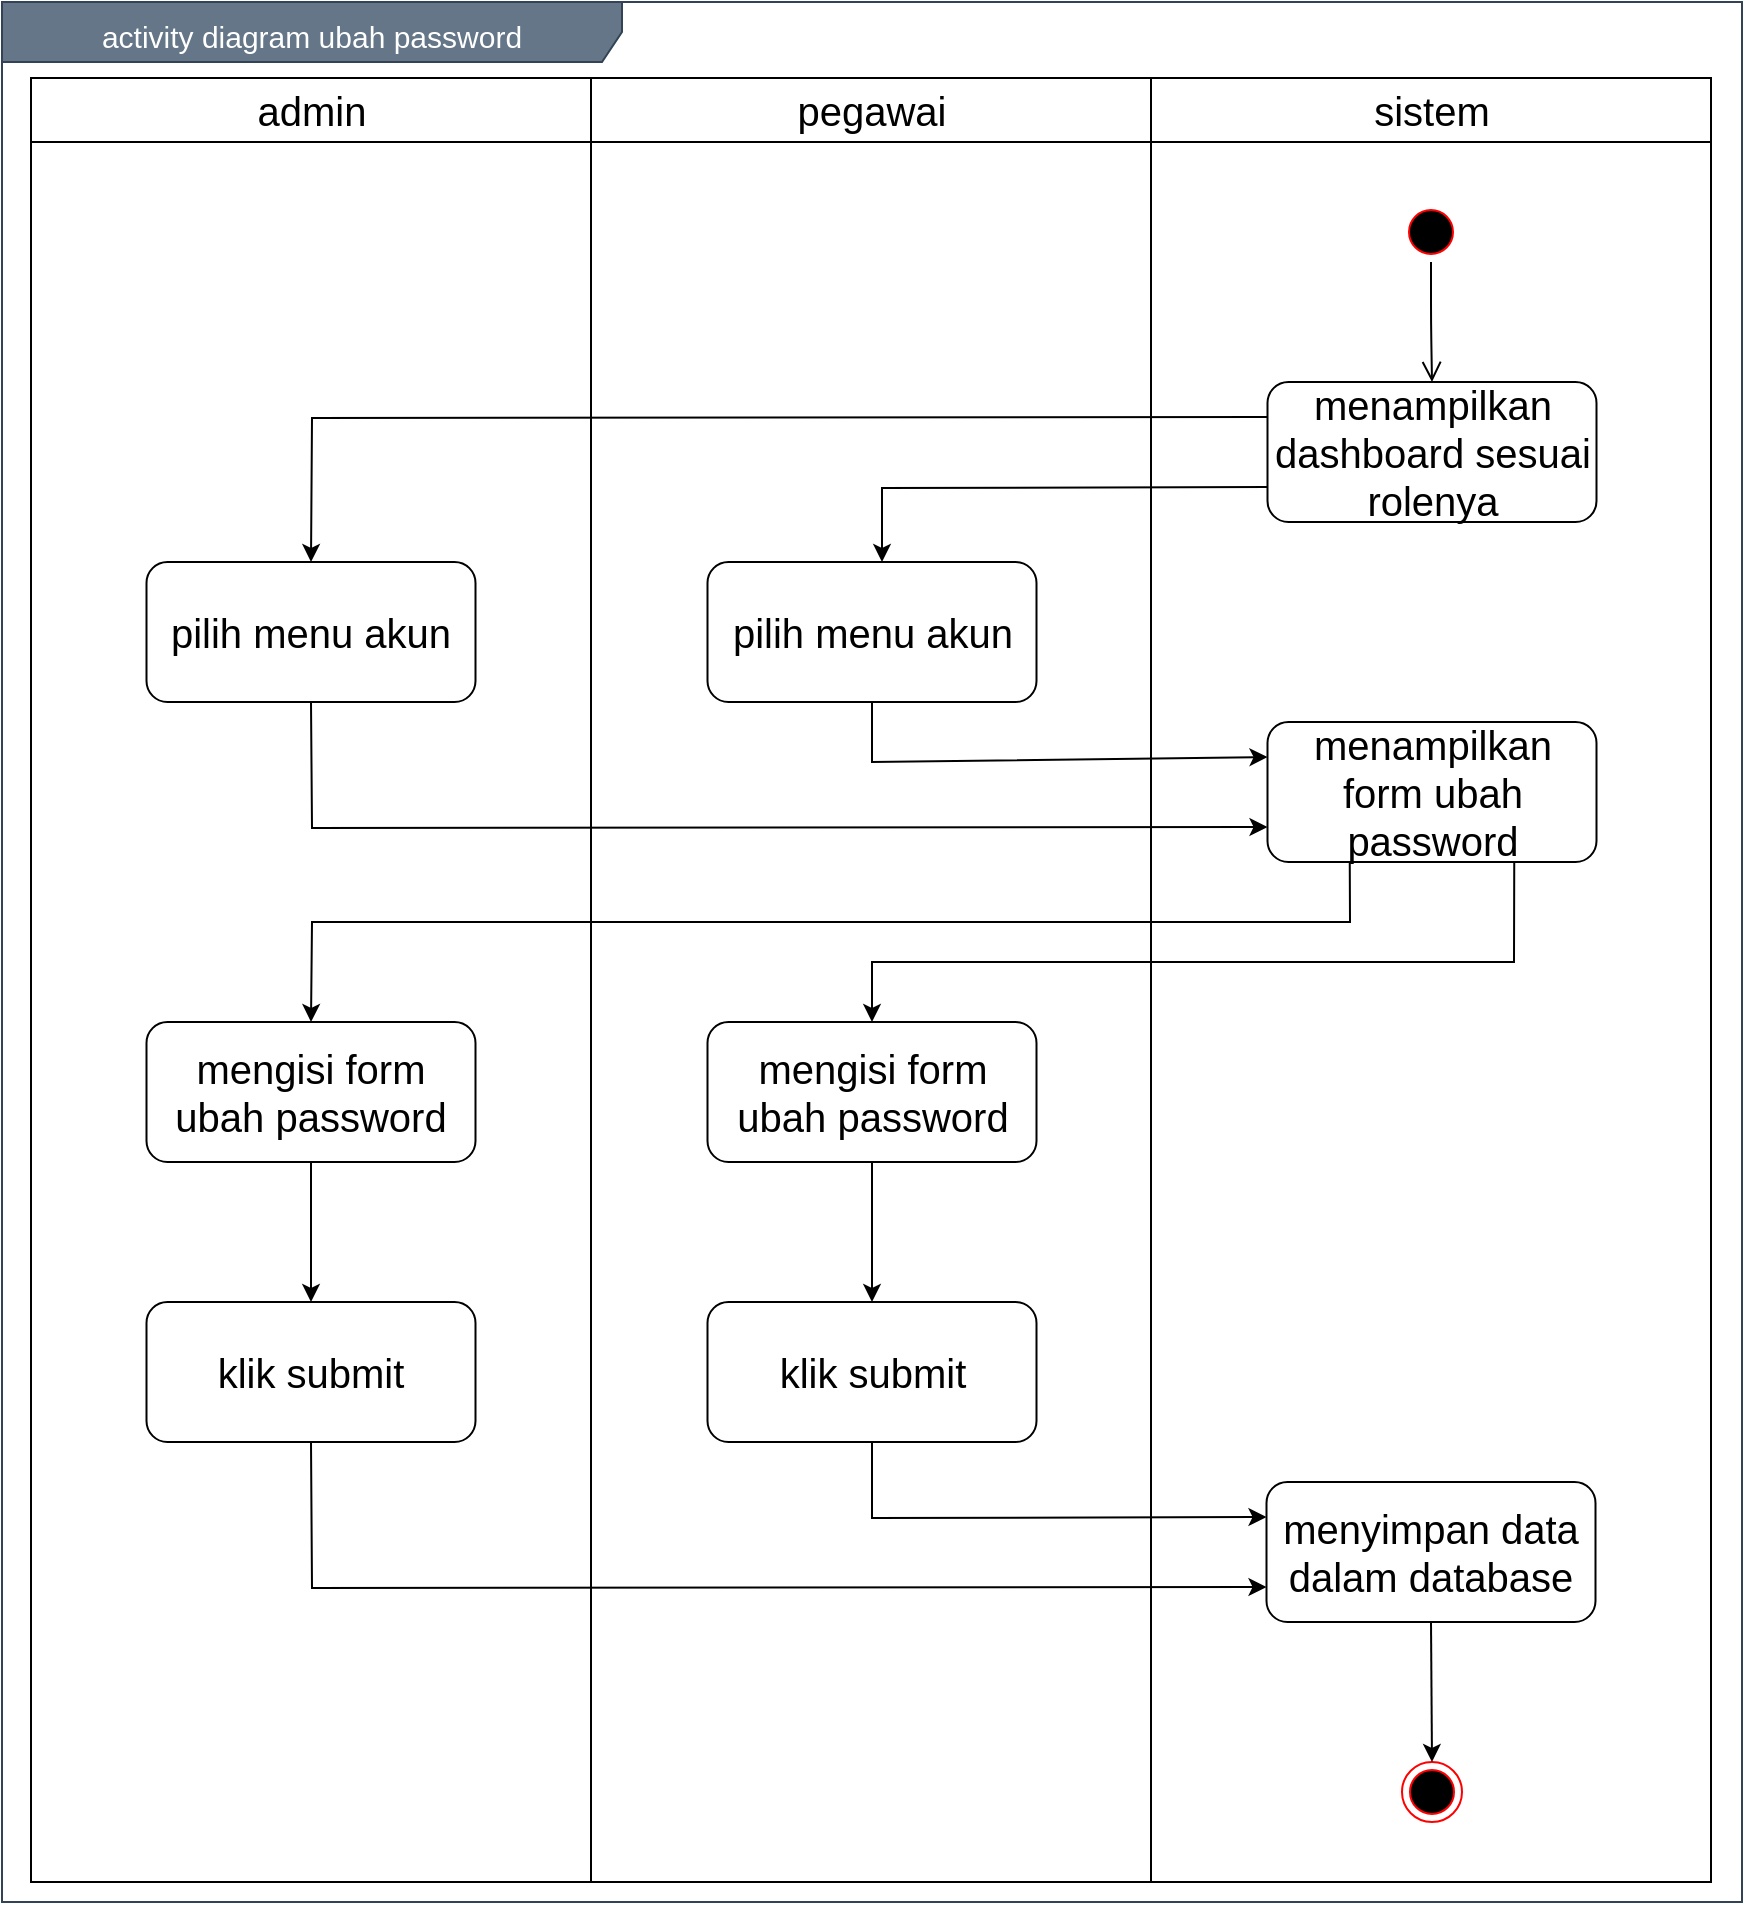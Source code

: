 <mxfile version="14.9.6" type="device"><diagram id="1Q_XlIbS4DjxpVwf4iPm" name="Page-1"><mxGraphModel dx="1019" dy="555" grid="1" gridSize="10" guides="1" tooltips="1" connect="1" arrows="1" fold="1" page="1" pageScale="1" pageWidth="850" pageHeight="1100" math="0" shadow="0"><root><mxCell id="0"/><mxCell id="1" parent="0"/><mxCell id="1bNhoFtXqpVEp0wRnaO4-1" value="&lt;font style=&quot;font-size: 15px&quot;&gt;activity diagram ubah password&lt;/font&gt;" style="shape=umlFrame;whiteSpace=wrap;html=1;fontSize=20;align=center;width=310;height=30;fillColor=#647687;strokeColor=#314354;fontColor=#ffffff;" vertex="1" parent="1"><mxGeometry x="160" y="100" width="870" height="950" as="geometry"/></mxCell><mxCell id="1bNhoFtXqpVEp0wRnaO4-2" value="admin" style="swimlane;whiteSpace=wrap;fontSize=20;fontStyle=0;startSize=32;" vertex="1" parent="1"><mxGeometry x="174.5" y="138" width="280" height="902" as="geometry"/></mxCell><mxCell id="1bNhoFtXqpVEp0wRnaO4-3" value="pilih menu akun" style="rounded=1;whiteSpace=wrap;html=1;fontSize=20;align=center;" vertex="1" parent="1bNhoFtXqpVEp0wRnaO4-2"><mxGeometry x="57.75" y="242" width="164.5" height="70" as="geometry"/></mxCell><mxCell id="1bNhoFtXqpVEp0wRnaO4-4" value="mengisi form ubah password" style="rounded=1;whiteSpace=wrap;html=1;fontSize=20;align=center;" vertex="1" parent="1bNhoFtXqpVEp0wRnaO4-2"><mxGeometry x="57.75" y="472" width="164.5" height="70" as="geometry"/></mxCell><mxCell id="1bNhoFtXqpVEp0wRnaO4-5" value="pegawai" style="swimlane;whiteSpace=wrap;fontSize=20;fontStyle=0;startSize=32;" vertex="1" parent="1"><mxGeometry x="454.5" y="138" width="280" height="902" as="geometry"/></mxCell><mxCell id="1bNhoFtXqpVEp0wRnaO4-6" value="mengisi form ubah password" style="rounded=1;whiteSpace=wrap;html=1;fontSize=20;align=center;" vertex="1" parent="1bNhoFtXqpVEp0wRnaO4-5"><mxGeometry x="58.25" y="472" width="164.5" height="70" as="geometry"/></mxCell><mxCell id="1bNhoFtXqpVEp0wRnaO4-7" value="sistem" style="swimlane;whiteSpace=wrap;fontSize=20;fontStyle=0;startSize=32;" vertex="1" parent="1"><mxGeometry x="734.5" y="138" width="280" height="902" as="geometry"/></mxCell><mxCell id="1bNhoFtXqpVEp0wRnaO4-8" value="" style="ellipse;html=1;shape=endState;fillColor=#000000;strokeColor=#ff0000;fontSize=20;align=center;" vertex="1" parent="1bNhoFtXqpVEp0wRnaO4-7"><mxGeometry x="125.5" y="842" width="30" height="30" as="geometry"/></mxCell><mxCell id="1bNhoFtXqpVEp0wRnaO4-9" value="" style="ellipse;html=1;shape=startState;fillColor=#000000;strokeColor=#ff0000;fontSize=20;align=center;" vertex="1" parent="1bNhoFtXqpVEp0wRnaO4-7"><mxGeometry x="125" y="62" width="30" height="30" as="geometry"/></mxCell><mxCell id="1bNhoFtXqpVEp0wRnaO4-10" value="" style="edgeStyle=orthogonalEdgeStyle;html=1;verticalAlign=bottom;endArrow=open;endSize=8;fontSize=20;entryX=0.5;entryY=0;entryDx=0;entryDy=0;" edge="1" parent="1bNhoFtXqpVEp0wRnaO4-7" source="1bNhoFtXqpVEp0wRnaO4-9" target="1bNhoFtXqpVEp0wRnaO4-11"><mxGeometry relative="1" as="geometry"><mxPoint x="140" y="152" as="targetPoint"/></mxGeometry></mxCell><mxCell id="1bNhoFtXqpVEp0wRnaO4-11" value="menampilkan dashboard sesuai rolenya" style="rounded=1;whiteSpace=wrap;html=1;fontSize=20;align=center;" vertex="1" parent="1bNhoFtXqpVEp0wRnaO4-7"><mxGeometry x="58.25" y="152" width="164.5" height="70" as="geometry"/></mxCell><mxCell id="1bNhoFtXqpVEp0wRnaO4-12" value="menampilkan form ubah password" style="rounded=1;whiteSpace=wrap;html=1;fontSize=20;align=center;" vertex="1" parent="1bNhoFtXqpVEp0wRnaO4-7"><mxGeometry x="58.25" y="322" width="164.5" height="70" as="geometry"/></mxCell><mxCell id="1bNhoFtXqpVEp0wRnaO4-13" value="pilih menu akun" style="rounded=1;whiteSpace=wrap;html=1;fontSize=20;align=center;" vertex="1" parent="1"><mxGeometry x="512.75" y="380" width="164.5" height="70" as="geometry"/></mxCell><mxCell id="1bNhoFtXqpVEp0wRnaO4-14" value="" style="endArrow=classic;html=1;fontSize=20;strokeColor=#000000;entryX=0.5;entryY=0;entryDx=0;entryDy=0;exitX=0.5;exitY=1;exitDx=0;exitDy=0;" edge="1" parent="1" source="1bNhoFtXqpVEp0wRnaO4-19" target="1bNhoFtXqpVEp0wRnaO4-8"><mxGeometry width="50" height="50" relative="1" as="geometry"><mxPoint x="874.5" y="1020" as="sourcePoint"/><mxPoint x="894.5" y="1396.0" as="targetPoint"/></mxGeometry></mxCell><mxCell id="1bNhoFtXqpVEp0wRnaO4-15" value="" style="endArrow=classic;html=1;exitX=0;exitY=0.75;exitDx=0;exitDy=0;rounded=0;" edge="1" parent="1" source="1bNhoFtXqpVEp0wRnaO4-11"><mxGeometry width="50" height="50" relative="1" as="geometry"><mxPoint x="600" y="580" as="sourcePoint"/><mxPoint x="600" y="380" as="targetPoint"/><Array as="points"><mxPoint x="600" y="343"/></Array></mxGeometry></mxCell><mxCell id="1bNhoFtXqpVEp0wRnaO4-16" value="" style="endArrow=classic;html=1;exitX=0;exitY=0.25;exitDx=0;exitDy=0;rounded=0;entryX=0.5;entryY=0;entryDx=0;entryDy=0;" edge="1" parent="1" source="1bNhoFtXqpVEp0wRnaO4-11" target="1bNhoFtXqpVEp0wRnaO4-3"><mxGeometry width="50" height="50" relative="1" as="geometry"><mxPoint x="802.75" y="352.5" as="sourcePoint"/><mxPoint x="610" y="390" as="targetPoint"/><Array as="points"><mxPoint x="315" y="308"/></Array></mxGeometry></mxCell><mxCell id="1bNhoFtXqpVEp0wRnaO4-17" value="klik submit" style="rounded=1;whiteSpace=wrap;html=1;fontSize=20;align=center;" vertex="1" parent="1"><mxGeometry x="232.25" y="750" width="164.5" height="70" as="geometry"/></mxCell><mxCell id="1bNhoFtXqpVEp0wRnaO4-18" value="klik submit" style="rounded=1;whiteSpace=wrap;html=1;fontSize=20;align=center;" vertex="1" parent="1"><mxGeometry x="512.75" y="750" width="164.5" height="70" as="geometry"/></mxCell><mxCell id="1bNhoFtXqpVEp0wRnaO4-19" value="menyimpan data dalam database" style="rounded=1;whiteSpace=wrap;html=1;fontSize=20;align=center;" vertex="1" parent="1"><mxGeometry x="792.25" y="840" width="164.5" height="70" as="geometry"/></mxCell><mxCell id="1bNhoFtXqpVEp0wRnaO4-20" value="" style="endArrow=classic;html=1;entryX=0;entryY=0.25;entryDx=0;entryDy=0;exitX=0.5;exitY=1;exitDx=0;exitDy=0;rounded=0;" edge="1" parent="1" source="1bNhoFtXqpVEp0wRnaO4-13" target="1bNhoFtXqpVEp0wRnaO4-12"><mxGeometry width="50" height="50" relative="1" as="geometry"><mxPoint x="550" y="460" as="sourcePoint"/><mxPoint x="600" y="410" as="targetPoint"/><Array as="points"><mxPoint x="595" y="480"/></Array></mxGeometry></mxCell><mxCell id="1bNhoFtXqpVEp0wRnaO4-21" value="" style="endArrow=classic;html=1;entryX=0;entryY=0.75;entryDx=0;entryDy=0;exitX=0.5;exitY=1;exitDx=0;exitDy=0;rounded=0;" edge="1" parent="1" source="1bNhoFtXqpVEp0wRnaO4-3" target="1bNhoFtXqpVEp0wRnaO4-12"><mxGeometry width="50" height="50" relative="1" as="geometry"><mxPoint x="550" y="570" as="sourcePoint"/><mxPoint x="600" y="520" as="targetPoint"/><Array as="points"><mxPoint x="315" y="513"/></Array></mxGeometry></mxCell><mxCell id="1bNhoFtXqpVEp0wRnaO4-22" value="" style="endArrow=classic;html=1;exitX=0.25;exitY=1;exitDx=0;exitDy=0;entryX=0.5;entryY=0;entryDx=0;entryDy=0;rounded=0;" edge="1" parent="1" source="1bNhoFtXqpVEp0wRnaO4-12" target="1bNhoFtXqpVEp0wRnaO4-4"><mxGeometry width="50" height="50" relative="1" as="geometry"><mxPoint x="550" y="680" as="sourcePoint"/><mxPoint x="600" y="630" as="targetPoint"/><Array as="points"><mxPoint x="834" y="560"/><mxPoint x="315" y="560"/></Array></mxGeometry></mxCell><mxCell id="1bNhoFtXqpVEp0wRnaO4-23" value="" style="endArrow=classic;html=1;exitX=0.75;exitY=1;exitDx=0;exitDy=0;entryX=0.5;entryY=0;entryDx=0;entryDy=0;rounded=0;" edge="1" parent="1" source="1bNhoFtXqpVEp0wRnaO4-12" target="1bNhoFtXqpVEp0wRnaO4-6"><mxGeometry width="50" height="50" relative="1" as="geometry"><mxPoint x="550" y="680" as="sourcePoint"/><mxPoint x="600" y="630" as="targetPoint"/><Array as="points"><mxPoint x="916" y="580"/><mxPoint x="595" y="580"/></Array></mxGeometry></mxCell><mxCell id="1bNhoFtXqpVEp0wRnaO4-24" value="" style="endArrow=classic;html=1;entryX=0.5;entryY=0;entryDx=0;entryDy=0;exitX=0.5;exitY=1;exitDx=0;exitDy=0;" edge="1" parent="1" source="1bNhoFtXqpVEp0wRnaO4-6" target="1bNhoFtXqpVEp0wRnaO4-18"><mxGeometry width="50" height="50" relative="1" as="geometry"><mxPoint x="550" y="570" as="sourcePoint"/><mxPoint x="600" y="520" as="targetPoint"/></mxGeometry></mxCell><mxCell id="1bNhoFtXqpVEp0wRnaO4-25" value="" style="endArrow=classic;html=1;entryX=0.5;entryY=0;entryDx=0;entryDy=0;exitX=0.5;exitY=1;exitDx=0;exitDy=0;" edge="1" parent="1" source="1bNhoFtXqpVEp0wRnaO4-4" target="1bNhoFtXqpVEp0wRnaO4-17"><mxGeometry width="50" height="50" relative="1" as="geometry"><mxPoint x="605" y="690" as="sourcePoint"/><mxPoint x="605" y="760" as="targetPoint"/></mxGeometry></mxCell><mxCell id="1bNhoFtXqpVEp0wRnaO4-26" value="" style="endArrow=classic;html=1;entryX=0;entryY=0.25;entryDx=0;entryDy=0;exitX=0.5;exitY=1;exitDx=0;exitDy=0;rounded=0;" edge="1" parent="1" source="1bNhoFtXqpVEp0wRnaO4-18" target="1bNhoFtXqpVEp0wRnaO4-19"><mxGeometry width="50" height="50" relative="1" as="geometry"><mxPoint x="550" y="680" as="sourcePoint"/><mxPoint x="600" y="630" as="targetPoint"/><Array as="points"><mxPoint x="595" y="858"/></Array></mxGeometry></mxCell><mxCell id="1bNhoFtXqpVEp0wRnaO4-27" value="" style="endArrow=classic;html=1;entryX=0;entryY=0.75;entryDx=0;entryDy=0;exitX=0.5;exitY=1;exitDx=0;exitDy=0;rounded=0;" edge="1" parent="1" source="1bNhoFtXqpVEp0wRnaO4-17" target="1bNhoFtXqpVEp0wRnaO4-19"><mxGeometry width="50" height="50" relative="1" as="geometry"><mxPoint x="550" y="790" as="sourcePoint"/><mxPoint x="600" y="740" as="targetPoint"/><Array as="points"><mxPoint x="315" y="893"/></Array></mxGeometry></mxCell></root></mxGraphModel></diagram></mxfile>